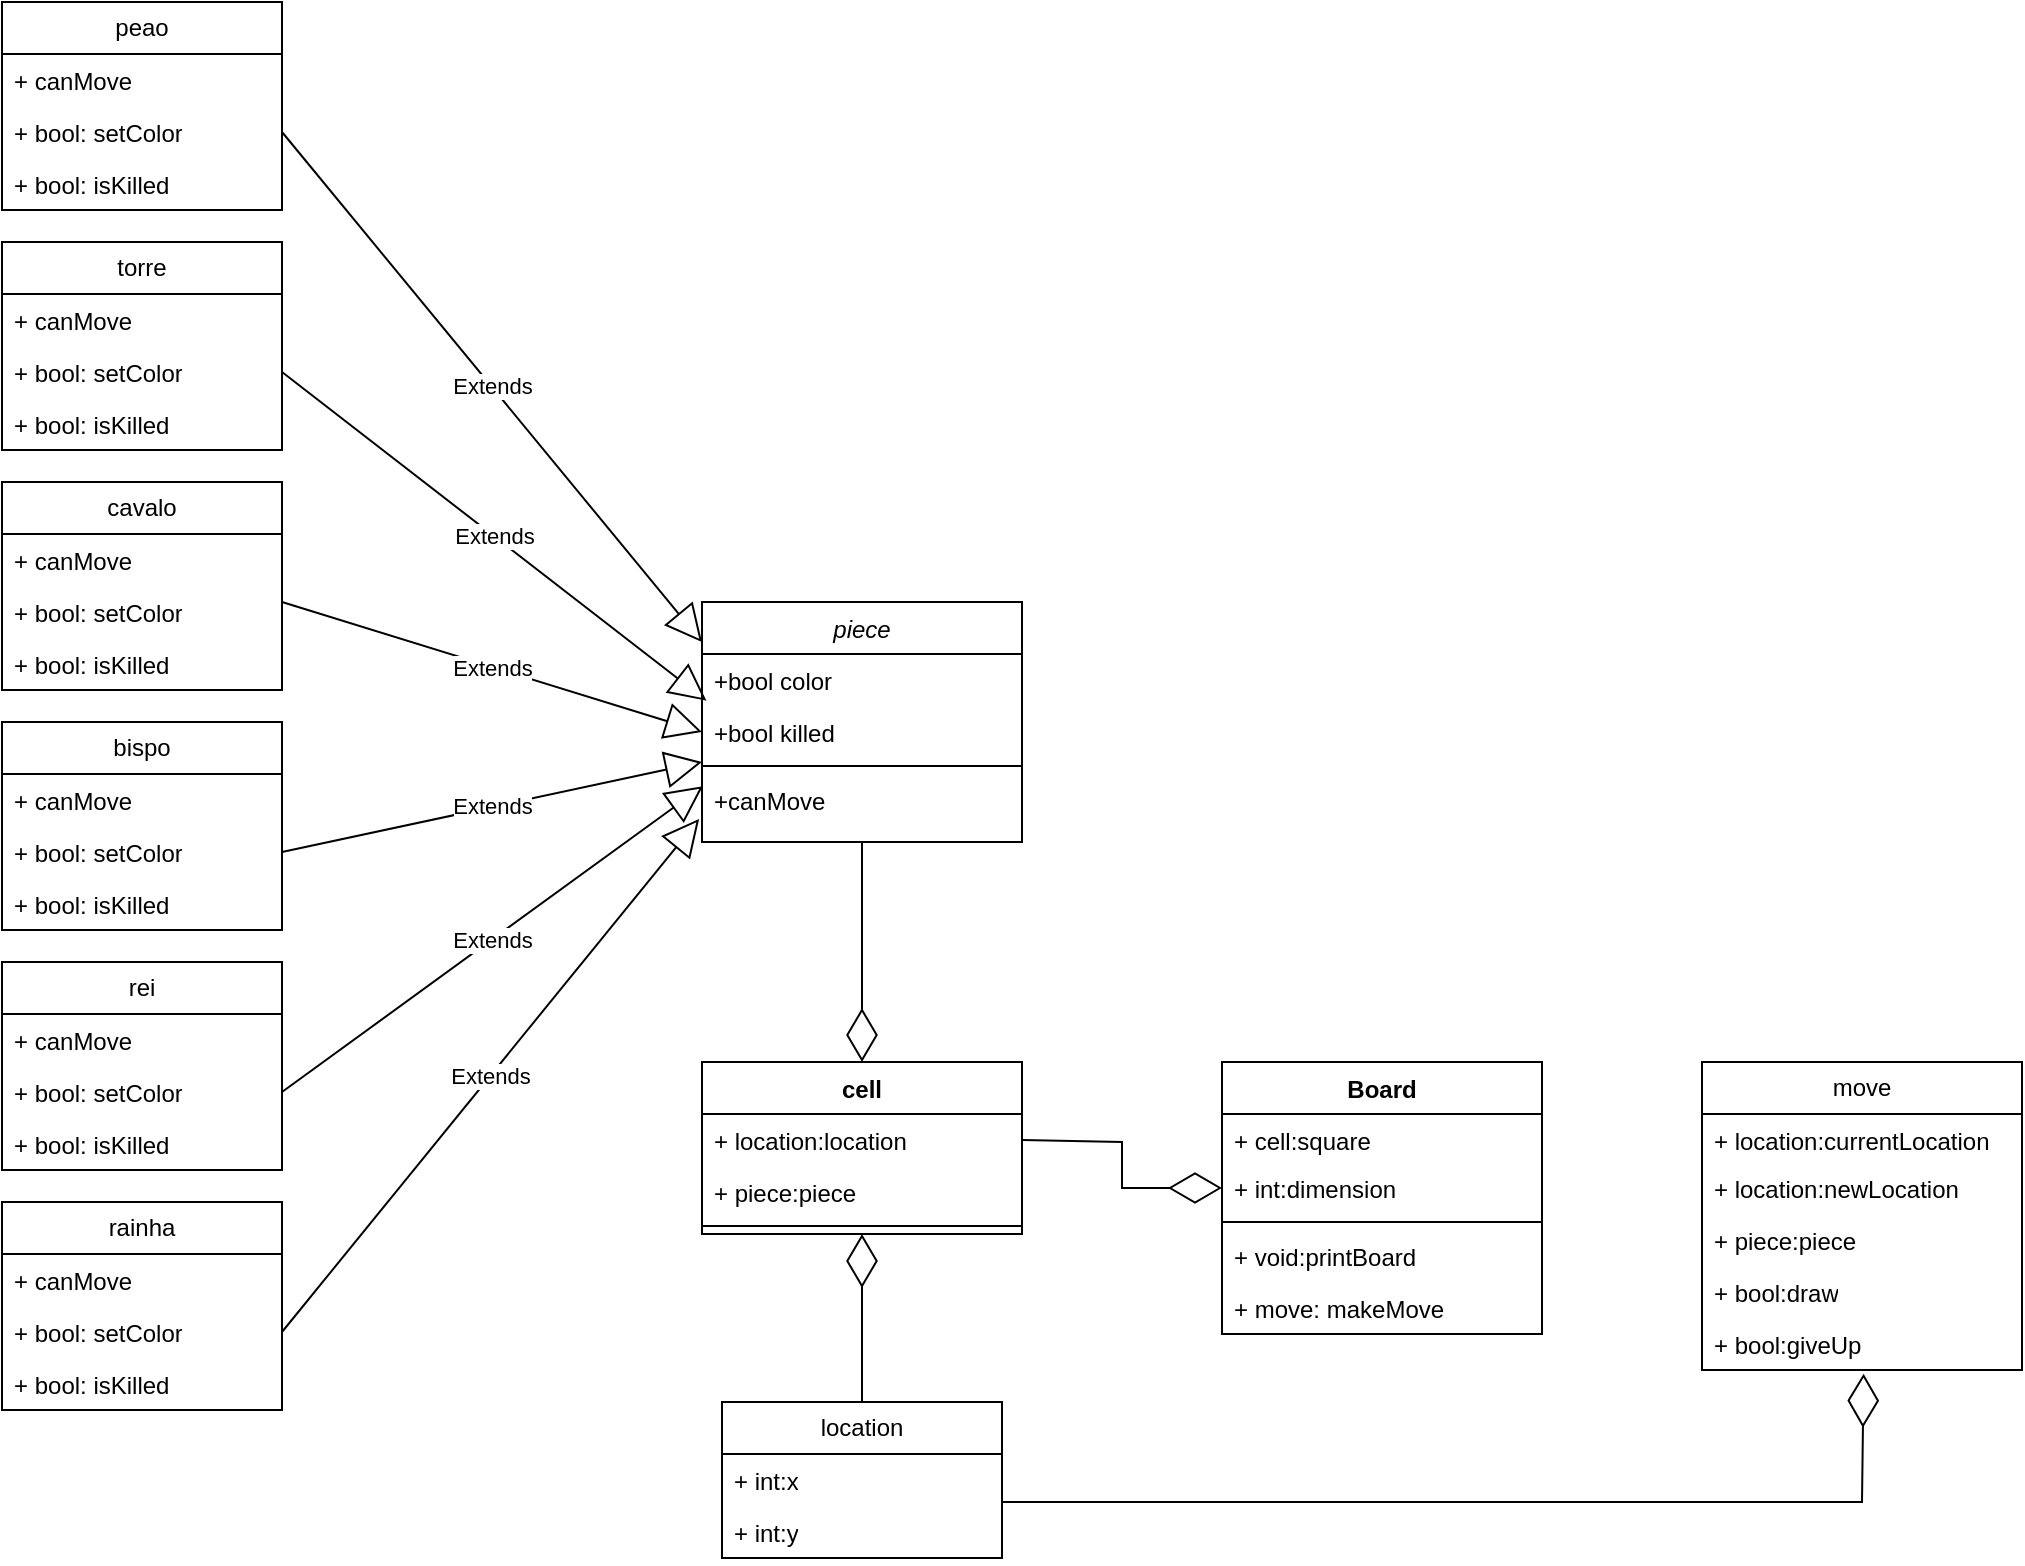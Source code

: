 <mxfile version="22.0.8" type="github">
  <diagram id="C5RBs43oDa-KdzZeNtuy" name="Page-1">
    <mxGraphModel dx="875" dy="465" grid="1" gridSize="10" guides="1" tooltips="1" connect="1" arrows="1" fold="1" page="1" pageScale="1" pageWidth="2336" pageHeight="1654" math="0" shadow="0">
      <root>
        <mxCell id="WIyWlLk6GJQsqaUBKTNV-0" />
        <mxCell id="WIyWlLk6GJQsqaUBKTNV-1" parent="WIyWlLk6GJQsqaUBKTNV-0" />
        <mxCell id="zkfFHV4jXpPFQw0GAbJ--0" value="piece" style="swimlane;fontStyle=2;align=center;verticalAlign=top;childLayout=stackLayout;horizontal=1;startSize=26;horizontalStack=0;resizeParent=1;resizeLast=0;collapsible=1;marginBottom=0;rounded=0;shadow=0;strokeWidth=1;" parent="WIyWlLk6GJQsqaUBKTNV-1" vertex="1">
          <mxGeometry x="430" y="380" width="160" height="120" as="geometry">
            <mxRectangle x="230" y="140" width="160" height="26" as="alternateBounds" />
          </mxGeometry>
        </mxCell>
        <mxCell id="zkfFHV4jXpPFQw0GAbJ--1" value="+bool color" style="text;align=left;verticalAlign=top;spacingLeft=4;spacingRight=4;overflow=hidden;rotatable=0;points=[[0,0.5],[1,0.5]];portConstraint=eastwest;" parent="zkfFHV4jXpPFQw0GAbJ--0" vertex="1">
          <mxGeometry y="26" width="160" height="26" as="geometry" />
        </mxCell>
        <mxCell id="zkfFHV4jXpPFQw0GAbJ--2" value="+bool killed" style="text;align=left;verticalAlign=top;spacingLeft=4;spacingRight=4;overflow=hidden;rotatable=0;points=[[0,0.5],[1,0.5]];portConstraint=eastwest;rounded=0;shadow=0;html=0;" parent="zkfFHV4jXpPFQw0GAbJ--0" vertex="1">
          <mxGeometry y="52" width="160" height="26" as="geometry" />
        </mxCell>
        <mxCell id="zkfFHV4jXpPFQw0GAbJ--4" value="" style="line;html=1;strokeWidth=1;align=left;verticalAlign=middle;spacingTop=-1;spacingLeft=3;spacingRight=3;rotatable=0;labelPosition=right;points=[];portConstraint=eastwest;" parent="zkfFHV4jXpPFQw0GAbJ--0" vertex="1">
          <mxGeometry y="78" width="160" height="8" as="geometry" />
        </mxCell>
        <mxCell id="zkfFHV4jXpPFQw0GAbJ--5" value="+canMove" style="text;align=left;verticalAlign=top;spacingLeft=4;spacingRight=4;overflow=hidden;rotatable=0;points=[[0,0.5],[1,0.5]];portConstraint=eastwest;" parent="zkfFHV4jXpPFQw0GAbJ--0" vertex="1">
          <mxGeometry y="86" width="160" height="26" as="geometry" />
        </mxCell>
        <mxCell id="_iD08qHTfmwDh8XU2xYa-1" value="cavalo" style="swimlane;fontStyle=0;childLayout=stackLayout;horizontal=1;startSize=26;fillColor=none;horizontalStack=0;resizeParent=1;resizeParentMax=0;resizeLast=0;collapsible=1;marginBottom=0;whiteSpace=wrap;html=1;" vertex="1" parent="WIyWlLk6GJQsqaUBKTNV-1">
          <mxGeometry x="80" y="320" width="140" height="104" as="geometry" />
        </mxCell>
        <mxCell id="_iD08qHTfmwDh8XU2xYa-2" value="+ canMove" style="text;strokeColor=none;fillColor=none;align=left;verticalAlign=top;spacingLeft=4;spacingRight=4;overflow=hidden;rotatable=0;points=[[0,0.5],[1,0.5]];portConstraint=eastwest;whiteSpace=wrap;html=1;" vertex="1" parent="_iD08qHTfmwDh8XU2xYa-1">
          <mxGeometry y="26" width="140" height="26" as="geometry" />
        </mxCell>
        <mxCell id="_iD08qHTfmwDh8XU2xYa-3" value="+ bool: setColor" style="text;strokeColor=none;fillColor=none;align=left;verticalAlign=top;spacingLeft=4;spacingRight=4;overflow=hidden;rotatable=0;points=[[0,0.5],[1,0.5]];portConstraint=eastwest;whiteSpace=wrap;html=1;" vertex="1" parent="_iD08qHTfmwDh8XU2xYa-1">
          <mxGeometry y="52" width="140" height="26" as="geometry" />
        </mxCell>
        <mxCell id="_iD08qHTfmwDh8XU2xYa-4" value="+ bool: isKilled" style="text;strokeColor=none;fillColor=none;align=left;verticalAlign=top;spacingLeft=4;spacingRight=4;overflow=hidden;rotatable=0;points=[[0,0.5],[1,0.5]];portConstraint=eastwest;whiteSpace=wrap;html=1;" vertex="1" parent="_iD08qHTfmwDh8XU2xYa-1">
          <mxGeometry y="78" width="140" height="26" as="geometry" />
        </mxCell>
        <mxCell id="_iD08qHTfmwDh8XU2xYa-6" value="bispo" style="swimlane;fontStyle=0;childLayout=stackLayout;horizontal=1;startSize=26;fillColor=none;horizontalStack=0;resizeParent=1;resizeParentMax=0;resizeLast=0;collapsible=1;marginBottom=0;whiteSpace=wrap;html=1;" vertex="1" parent="WIyWlLk6GJQsqaUBKTNV-1">
          <mxGeometry x="80" y="440" width="140" height="104" as="geometry" />
        </mxCell>
        <mxCell id="_iD08qHTfmwDh8XU2xYa-7" value="+ canMove" style="text;strokeColor=none;fillColor=none;align=left;verticalAlign=top;spacingLeft=4;spacingRight=4;overflow=hidden;rotatable=0;points=[[0,0.5],[1,0.5]];portConstraint=eastwest;whiteSpace=wrap;html=1;" vertex="1" parent="_iD08qHTfmwDh8XU2xYa-6">
          <mxGeometry y="26" width="140" height="26" as="geometry" />
        </mxCell>
        <mxCell id="_iD08qHTfmwDh8XU2xYa-8" value="+ bool: setColor" style="text;strokeColor=none;fillColor=none;align=left;verticalAlign=top;spacingLeft=4;spacingRight=4;overflow=hidden;rotatable=0;points=[[0,0.5],[1,0.5]];portConstraint=eastwest;whiteSpace=wrap;html=1;" vertex="1" parent="_iD08qHTfmwDh8XU2xYa-6">
          <mxGeometry y="52" width="140" height="26" as="geometry" />
        </mxCell>
        <mxCell id="_iD08qHTfmwDh8XU2xYa-9" value="+ bool: isKilled" style="text;strokeColor=none;fillColor=none;align=left;verticalAlign=top;spacingLeft=4;spacingRight=4;overflow=hidden;rotatable=0;points=[[0,0.5],[1,0.5]];portConstraint=eastwest;whiteSpace=wrap;html=1;" vertex="1" parent="_iD08qHTfmwDh8XU2xYa-6">
          <mxGeometry y="78" width="140" height="26" as="geometry" />
        </mxCell>
        <mxCell id="_iD08qHTfmwDh8XU2xYa-10" value="rei" style="swimlane;fontStyle=0;childLayout=stackLayout;horizontal=1;startSize=26;fillColor=none;horizontalStack=0;resizeParent=1;resizeParentMax=0;resizeLast=0;collapsible=1;marginBottom=0;whiteSpace=wrap;html=1;" vertex="1" parent="WIyWlLk6GJQsqaUBKTNV-1">
          <mxGeometry x="80" y="560" width="140" height="104" as="geometry" />
        </mxCell>
        <mxCell id="_iD08qHTfmwDh8XU2xYa-11" value="+ canMove" style="text;strokeColor=none;fillColor=none;align=left;verticalAlign=top;spacingLeft=4;spacingRight=4;overflow=hidden;rotatable=0;points=[[0,0.5],[1,0.5]];portConstraint=eastwest;whiteSpace=wrap;html=1;" vertex="1" parent="_iD08qHTfmwDh8XU2xYa-10">
          <mxGeometry y="26" width="140" height="26" as="geometry" />
        </mxCell>
        <mxCell id="_iD08qHTfmwDh8XU2xYa-12" value="+ bool: setColor" style="text;strokeColor=none;fillColor=none;align=left;verticalAlign=top;spacingLeft=4;spacingRight=4;overflow=hidden;rotatable=0;points=[[0,0.5],[1,0.5]];portConstraint=eastwest;whiteSpace=wrap;html=1;" vertex="1" parent="_iD08qHTfmwDh8XU2xYa-10">
          <mxGeometry y="52" width="140" height="26" as="geometry" />
        </mxCell>
        <mxCell id="_iD08qHTfmwDh8XU2xYa-13" value="+ bool: isKilled" style="text;strokeColor=none;fillColor=none;align=left;verticalAlign=top;spacingLeft=4;spacingRight=4;overflow=hidden;rotatable=0;points=[[0,0.5],[1,0.5]];portConstraint=eastwest;whiteSpace=wrap;html=1;" vertex="1" parent="_iD08qHTfmwDh8XU2xYa-10">
          <mxGeometry y="78" width="140" height="26" as="geometry" />
        </mxCell>
        <mxCell id="_iD08qHTfmwDh8XU2xYa-14" value="rainha" style="swimlane;fontStyle=0;childLayout=stackLayout;horizontal=1;startSize=26;fillColor=none;horizontalStack=0;resizeParent=1;resizeParentMax=0;resizeLast=0;collapsible=1;marginBottom=0;whiteSpace=wrap;html=1;" vertex="1" parent="WIyWlLk6GJQsqaUBKTNV-1">
          <mxGeometry x="80" y="680" width="140" height="104" as="geometry" />
        </mxCell>
        <mxCell id="_iD08qHTfmwDh8XU2xYa-15" value="+ canMove" style="text;strokeColor=none;fillColor=none;align=left;verticalAlign=top;spacingLeft=4;spacingRight=4;overflow=hidden;rotatable=0;points=[[0,0.5],[1,0.5]];portConstraint=eastwest;whiteSpace=wrap;html=1;" vertex="1" parent="_iD08qHTfmwDh8XU2xYa-14">
          <mxGeometry y="26" width="140" height="26" as="geometry" />
        </mxCell>
        <mxCell id="_iD08qHTfmwDh8XU2xYa-16" value="+ bool: setColor" style="text;strokeColor=none;fillColor=none;align=left;verticalAlign=top;spacingLeft=4;spacingRight=4;overflow=hidden;rotatable=0;points=[[0,0.5],[1,0.5]];portConstraint=eastwest;whiteSpace=wrap;html=1;" vertex="1" parent="_iD08qHTfmwDh8XU2xYa-14">
          <mxGeometry y="52" width="140" height="26" as="geometry" />
        </mxCell>
        <mxCell id="_iD08qHTfmwDh8XU2xYa-17" value="+ bool: isKilled" style="text;strokeColor=none;fillColor=none;align=left;verticalAlign=top;spacingLeft=4;spacingRight=4;overflow=hidden;rotatable=0;points=[[0,0.5],[1,0.5]];portConstraint=eastwest;whiteSpace=wrap;html=1;" vertex="1" parent="_iD08qHTfmwDh8XU2xYa-14">
          <mxGeometry y="78" width="140" height="26" as="geometry" />
        </mxCell>
        <mxCell id="_iD08qHTfmwDh8XU2xYa-18" value="torre" style="swimlane;fontStyle=0;childLayout=stackLayout;horizontal=1;startSize=26;fillColor=none;horizontalStack=0;resizeParent=1;resizeParentMax=0;resizeLast=0;collapsible=1;marginBottom=0;whiteSpace=wrap;html=1;" vertex="1" parent="WIyWlLk6GJQsqaUBKTNV-1">
          <mxGeometry x="80" y="200" width="140" height="104" as="geometry" />
        </mxCell>
        <mxCell id="_iD08qHTfmwDh8XU2xYa-19" value="+ canMove" style="text;strokeColor=none;fillColor=none;align=left;verticalAlign=top;spacingLeft=4;spacingRight=4;overflow=hidden;rotatable=0;points=[[0,0.5],[1,0.5]];portConstraint=eastwest;whiteSpace=wrap;html=1;" vertex="1" parent="_iD08qHTfmwDh8XU2xYa-18">
          <mxGeometry y="26" width="140" height="26" as="geometry" />
        </mxCell>
        <mxCell id="_iD08qHTfmwDh8XU2xYa-20" value="+ bool: setColor" style="text;strokeColor=none;fillColor=none;align=left;verticalAlign=top;spacingLeft=4;spacingRight=4;overflow=hidden;rotatable=0;points=[[0,0.5],[1,0.5]];portConstraint=eastwest;whiteSpace=wrap;html=1;" vertex="1" parent="_iD08qHTfmwDh8XU2xYa-18">
          <mxGeometry y="52" width="140" height="26" as="geometry" />
        </mxCell>
        <mxCell id="_iD08qHTfmwDh8XU2xYa-21" value="+ bool: isKilled" style="text;strokeColor=none;fillColor=none;align=left;verticalAlign=top;spacingLeft=4;spacingRight=4;overflow=hidden;rotatable=0;points=[[0,0.5],[1,0.5]];portConstraint=eastwest;whiteSpace=wrap;html=1;" vertex="1" parent="_iD08qHTfmwDh8XU2xYa-18">
          <mxGeometry y="78" width="140" height="26" as="geometry" />
        </mxCell>
        <mxCell id="_iD08qHTfmwDh8XU2xYa-22" value="peao" style="swimlane;fontStyle=0;childLayout=stackLayout;horizontal=1;startSize=26;fillColor=none;horizontalStack=0;resizeParent=1;resizeParentMax=0;resizeLast=0;collapsible=1;marginBottom=0;whiteSpace=wrap;html=1;" vertex="1" parent="WIyWlLk6GJQsqaUBKTNV-1">
          <mxGeometry x="80" y="80" width="140" height="104" as="geometry" />
        </mxCell>
        <mxCell id="_iD08qHTfmwDh8XU2xYa-23" value="+ canMove" style="text;strokeColor=none;fillColor=none;align=left;verticalAlign=top;spacingLeft=4;spacingRight=4;overflow=hidden;rotatable=0;points=[[0,0.5],[1,0.5]];portConstraint=eastwest;whiteSpace=wrap;html=1;" vertex="1" parent="_iD08qHTfmwDh8XU2xYa-22">
          <mxGeometry y="26" width="140" height="26" as="geometry" />
        </mxCell>
        <mxCell id="_iD08qHTfmwDh8XU2xYa-24" value="+ bool: setColor" style="text;strokeColor=none;fillColor=none;align=left;verticalAlign=top;spacingLeft=4;spacingRight=4;overflow=hidden;rotatable=0;points=[[0,0.5],[1,0.5]];portConstraint=eastwest;whiteSpace=wrap;html=1;" vertex="1" parent="_iD08qHTfmwDh8XU2xYa-22">
          <mxGeometry y="52" width="140" height="26" as="geometry" />
        </mxCell>
        <mxCell id="_iD08qHTfmwDh8XU2xYa-25" value="+ bool: isKilled" style="text;strokeColor=none;fillColor=none;align=left;verticalAlign=top;spacingLeft=4;spacingRight=4;overflow=hidden;rotatable=0;points=[[0,0.5],[1,0.5]];portConstraint=eastwest;whiteSpace=wrap;html=1;" vertex="1" parent="_iD08qHTfmwDh8XU2xYa-22">
          <mxGeometry y="78" width="140" height="26" as="geometry" />
        </mxCell>
        <mxCell id="_iD08qHTfmwDh8XU2xYa-27" value="Extends" style="endArrow=block;endSize=16;endFill=0;html=1;rounded=0;entryX=0;entryY=0.5;entryDx=0;entryDy=0;" edge="1" parent="WIyWlLk6GJQsqaUBKTNV-1" target="zkfFHV4jXpPFQw0GAbJ--2">
          <mxGeometry width="160" relative="1" as="geometry">
            <mxPoint x="220" y="380" as="sourcePoint" />
            <mxPoint x="360" y="380" as="targetPoint" />
            <Array as="points" />
          </mxGeometry>
        </mxCell>
        <mxCell id="_iD08qHTfmwDh8XU2xYa-29" value="Extends" style="endArrow=block;endSize=16;endFill=0;html=1;rounded=0;exitX=1;exitY=0.5;exitDx=0;exitDy=0;entryX=0;entryY=1.077;entryDx=0;entryDy=0;entryPerimeter=0;" edge="1" parent="WIyWlLk6GJQsqaUBKTNV-1" source="_iD08qHTfmwDh8XU2xYa-8" target="zkfFHV4jXpPFQw0GAbJ--2">
          <mxGeometry width="160" relative="1" as="geometry">
            <mxPoint x="200" y="380" as="sourcePoint" />
            <mxPoint x="360" y="380" as="targetPoint" />
          </mxGeometry>
        </mxCell>
        <mxCell id="_iD08qHTfmwDh8XU2xYa-30" value="Extends" style="endArrow=block;endSize=16;endFill=0;html=1;rounded=0;exitX=1;exitY=0.5;exitDx=0;exitDy=0;entryX=0.003;entryY=0.234;entryDx=0;entryDy=0;entryPerimeter=0;" edge="1" parent="WIyWlLk6GJQsqaUBKTNV-1" source="_iD08qHTfmwDh8XU2xYa-12" target="zkfFHV4jXpPFQw0GAbJ--5">
          <mxGeometry width="160" relative="1" as="geometry">
            <mxPoint x="230" y="515" as="sourcePoint" />
            <mxPoint x="430" y="480" as="targetPoint" />
          </mxGeometry>
        </mxCell>
        <mxCell id="_iD08qHTfmwDh8XU2xYa-31" value="Extends" style="endArrow=block;endSize=16;endFill=0;html=1;rounded=0;exitX=1;exitY=0.5;exitDx=0;exitDy=0;entryX=-0.009;entryY=0.864;entryDx=0;entryDy=0;entryPerimeter=0;" edge="1" parent="WIyWlLk6GJQsqaUBKTNV-1" source="_iD08qHTfmwDh8XU2xYa-16" target="zkfFHV4jXpPFQw0GAbJ--5">
          <mxGeometry width="160" relative="1" as="geometry">
            <mxPoint x="240" y="525" as="sourcePoint" />
            <mxPoint x="450" y="490" as="targetPoint" />
          </mxGeometry>
        </mxCell>
        <mxCell id="_iD08qHTfmwDh8XU2xYa-33" value="Extends" style="endArrow=block;endSize=16;endFill=0;html=1;rounded=0;exitX=1;exitY=0.5;exitDx=0;exitDy=0;entryX=0.014;entryY=0.899;entryDx=0;entryDy=0;entryPerimeter=0;" edge="1" parent="WIyWlLk6GJQsqaUBKTNV-1" source="_iD08qHTfmwDh8XU2xYa-20" target="zkfFHV4jXpPFQw0GAbJ--1">
          <mxGeometry width="160" relative="1" as="geometry">
            <mxPoint x="250" y="535" as="sourcePoint" />
            <mxPoint x="460" y="500" as="targetPoint" />
          </mxGeometry>
        </mxCell>
        <mxCell id="_iD08qHTfmwDh8XU2xYa-34" value="Extends" style="endArrow=block;endSize=16;endFill=0;html=1;rounded=0;exitX=1;exitY=0.5;exitDx=0;exitDy=0;entryX=0;entryY=0.167;entryDx=0;entryDy=0;entryPerimeter=0;" edge="1" parent="WIyWlLk6GJQsqaUBKTNV-1" source="_iD08qHTfmwDh8XU2xYa-24" target="zkfFHV4jXpPFQw0GAbJ--0">
          <mxGeometry width="160" relative="1" as="geometry">
            <mxPoint x="260" y="545" as="sourcePoint" />
            <mxPoint x="470" y="510" as="targetPoint" />
          </mxGeometry>
        </mxCell>
        <mxCell id="_iD08qHTfmwDh8XU2xYa-35" value="Board" style="swimlane;fontStyle=1;align=center;verticalAlign=top;childLayout=stackLayout;horizontal=1;startSize=26;horizontalStack=0;resizeParent=1;resizeParentMax=0;resizeLast=0;collapsible=1;marginBottom=0;whiteSpace=wrap;html=1;" vertex="1" parent="WIyWlLk6GJQsqaUBKTNV-1">
          <mxGeometry x="690" y="610" width="160" height="136" as="geometry" />
        </mxCell>
        <mxCell id="_iD08qHTfmwDh8XU2xYa-36" value="+ cell:square" style="text;strokeColor=none;fillColor=none;align=left;verticalAlign=top;spacingLeft=4;spacingRight=4;overflow=hidden;rotatable=0;points=[[0,0.5],[1,0.5]];portConstraint=eastwest;whiteSpace=wrap;html=1;" vertex="1" parent="_iD08qHTfmwDh8XU2xYa-35">
          <mxGeometry y="26" width="160" height="24" as="geometry" />
        </mxCell>
        <mxCell id="_iD08qHTfmwDh8XU2xYa-39" value="+ int:dimension" style="text;strokeColor=none;fillColor=none;align=left;verticalAlign=top;spacingLeft=4;spacingRight=4;overflow=hidden;rotatable=0;points=[[0,0.5],[1,0.5]];portConstraint=eastwest;whiteSpace=wrap;html=1;" vertex="1" parent="_iD08qHTfmwDh8XU2xYa-35">
          <mxGeometry y="50" width="160" height="26" as="geometry" />
        </mxCell>
        <mxCell id="_iD08qHTfmwDh8XU2xYa-37" value="" style="line;strokeWidth=1;fillColor=none;align=left;verticalAlign=middle;spacingTop=-1;spacingLeft=3;spacingRight=3;rotatable=0;labelPosition=right;points=[];portConstraint=eastwest;strokeColor=inherit;" vertex="1" parent="_iD08qHTfmwDh8XU2xYa-35">
          <mxGeometry y="76" width="160" height="8" as="geometry" />
        </mxCell>
        <mxCell id="_iD08qHTfmwDh8XU2xYa-38" value="+ void:printBoard" style="text;strokeColor=none;fillColor=none;align=left;verticalAlign=top;spacingLeft=4;spacingRight=4;overflow=hidden;rotatable=0;points=[[0,0.5],[1,0.5]];portConstraint=eastwest;whiteSpace=wrap;html=1;" vertex="1" parent="_iD08qHTfmwDh8XU2xYa-35">
          <mxGeometry y="84" width="160" height="26" as="geometry" />
        </mxCell>
        <mxCell id="_iD08qHTfmwDh8XU2xYa-40" value="+ move: makeMove" style="text;strokeColor=none;fillColor=none;align=left;verticalAlign=top;spacingLeft=4;spacingRight=4;overflow=hidden;rotatable=0;points=[[0,0.5],[1,0.5]];portConstraint=eastwest;whiteSpace=wrap;html=1;" vertex="1" parent="_iD08qHTfmwDh8XU2xYa-35">
          <mxGeometry y="110" width="160" height="26" as="geometry" />
        </mxCell>
        <mxCell id="_iD08qHTfmwDh8XU2xYa-41" value="cell" style="swimlane;fontStyle=1;align=center;verticalAlign=top;childLayout=stackLayout;horizontal=1;startSize=26;horizontalStack=0;resizeParent=1;resizeParentMax=0;resizeLast=0;collapsible=1;marginBottom=0;whiteSpace=wrap;html=1;" vertex="1" parent="WIyWlLk6GJQsqaUBKTNV-1">
          <mxGeometry x="430" y="610" width="160" height="86" as="geometry" />
        </mxCell>
        <mxCell id="_iD08qHTfmwDh8XU2xYa-42" value="+ location:location" style="text;strokeColor=none;fillColor=none;align=left;verticalAlign=top;spacingLeft=4;spacingRight=4;overflow=hidden;rotatable=0;points=[[0,0.5],[1,0.5]];portConstraint=eastwest;whiteSpace=wrap;html=1;" vertex="1" parent="_iD08qHTfmwDh8XU2xYa-41">
          <mxGeometry y="26" width="160" height="26" as="geometry" />
        </mxCell>
        <mxCell id="_iD08qHTfmwDh8XU2xYa-45" value="+ piece:piece" style="text;strokeColor=none;fillColor=none;align=left;verticalAlign=top;spacingLeft=4;spacingRight=4;overflow=hidden;rotatable=0;points=[[0,0.5],[1,0.5]];portConstraint=eastwest;whiteSpace=wrap;html=1;" vertex="1" parent="_iD08qHTfmwDh8XU2xYa-41">
          <mxGeometry y="52" width="160" height="26" as="geometry" />
        </mxCell>
        <mxCell id="_iD08qHTfmwDh8XU2xYa-43" value="" style="line;strokeWidth=1;fillColor=none;align=left;verticalAlign=middle;spacingTop=-1;spacingLeft=3;spacingRight=3;rotatable=0;labelPosition=right;points=[];portConstraint=eastwest;strokeColor=inherit;" vertex="1" parent="_iD08qHTfmwDh8XU2xYa-41">
          <mxGeometry y="78" width="160" height="8" as="geometry" />
        </mxCell>
        <mxCell id="_iD08qHTfmwDh8XU2xYa-46" value="location" style="swimlane;fontStyle=0;childLayout=stackLayout;horizontal=1;startSize=26;fillColor=none;horizontalStack=0;resizeParent=1;resizeParentMax=0;resizeLast=0;collapsible=1;marginBottom=0;whiteSpace=wrap;html=1;" vertex="1" parent="WIyWlLk6GJQsqaUBKTNV-1">
          <mxGeometry x="440" y="780" width="140" height="78" as="geometry" />
        </mxCell>
        <mxCell id="_iD08qHTfmwDh8XU2xYa-47" value="+ int:x" style="text;strokeColor=none;fillColor=none;align=left;verticalAlign=top;spacingLeft=4;spacingRight=4;overflow=hidden;rotatable=0;points=[[0,0.5],[1,0.5]];portConstraint=eastwest;whiteSpace=wrap;html=1;" vertex="1" parent="_iD08qHTfmwDh8XU2xYa-46">
          <mxGeometry y="26" width="140" height="26" as="geometry" />
        </mxCell>
        <mxCell id="_iD08qHTfmwDh8XU2xYa-48" value="+ int:y" style="text;strokeColor=none;fillColor=none;align=left;verticalAlign=top;spacingLeft=4;spacingRight=4;overflow=hidden;rotatable=0;points=[[0,0.5],[1,0.5]];portConstraint=eastwest;whiteSpace=wrap;html=1;" vertex="1" parent="_iD08qHTfmwDh8XU2xYa-46">
          <mxGeometry y="52" width="140" height="26" as="geometry" />
        </mxCell>
        <mxCell id="_iD08qHTfmwDh8XU2xYa-50" value="move" style="swimlane;fontStyle=0;childLayout=stackLayout;horizontal=1;startSize=26;fillColor=none;horizontalStack=0;resizeParent=1;resizeParentMax=0;resizeLast=0;collapsible=1;marginBottom=0;whiteSpace=wrap;html=1;" vertex="1" parent="WIyWlLk6GJQsqaUBKTNV-1">
          <mxGeometry x="930" y="610" width="160" height="154" as="geometry" />
        </mxCell>
        <mxCell id="_iD08qHTfmwDh8XU2xYa-51" value="+ location:currentLocation" style="text;strokeColor=none;fillColor=none;align=left;verticalAlign=top;spacingLeft=4;spacingRight=4;overflow=hidden;rotatable=0;points=[[0,0.5],[1,0.5]];portConstraint=eastwest;whiteSpace=wrap;html=1;" vertex="1" parent="_iD08qHTfmwDh8XU2xYa-50">
          <mxGeometry y="26" width="160" height="24" as="geometry" />
        </mxCell>
        <mxCell id="_iD08qHTfmwDh8XU2xYa-52" value="+ location:newLocation" style="text;strokeColor=none;fillColor=none;align=left;verticalAlign=top;spacingLeft=4;spacingRight=4;overflow=hidden;rotatable=0;points=[[0,0.5],[1,0.5]];portConstraint=eastwest;whiteSpace=wrap;html=1;" vertex="1" parent="_iD08qHTfmwDh8XU2xYa-50">
          <mxGeometry y="50" width="160" height="26" as="geometry" />
        </mxCell>
        <mxCell id="_iD08qHTfmwDh8XU2xYa-53" value="+ piece:piece" style="text;strokeColor=none;fillColor=none;align=left;verticalAlign=top;spacingLeft=4;spacingRight=4;overflow=hidden;rotatable=0;points=[[0,0.5],[1,0.5]];portConstraint=eastwest;whiteSpace=wrap;html=1;" vertex="1" parent="_iD08qHTfmwDh8XU2xYa-50">
          <mxGeometry y="76" width="160" height="26" as="geometry" />
        </mxCell>
        <mxCell id="_iD08qHTfmwDh8XU2xYa-54" value="+ bool:draw" style="text;strokeColor=none;fillColor=none;align=left;verticalAlign=top;spacingLeft=4;spacingRight=4;overflow=hidden;rotatable=0;points=[[0,0.5],[1,0.5]];portConstraint=eastwest;whiteSpace=wrap;html=1;" vertex="1" parent="_iD08qHTfmwDh8XU2xYa-50">
          <mxGeometry y="102" width="160" height="26" as="geometry" />
        </mxCell>
        <mxCell id="_iD08qHTfmwDh8XU2xYa-55" value="+ bool:giveUp" style="text;strokeColor=none;fillColor=none;align=left;verticalAlign=top;spacingLeft=4;spacingRight=4;overflow=hidden;rotatable=0;points=[[0,0.5],[1,0.5]];portConstraint=eastwest;whiteSpace=wrap;html=1;" vertex="1" parent="_iD08qHTfmwDh8XU2xYa-50">
          <mxGeometry y="128" width="160" height="26" as="geometry" />
        </mxCell>
        <mxCell id="_iD08qHTfmwDh8XU2xYa-56" value="" style="endArrow=diamondThin;endFill=0;endSize=24;html=1;rounded=0;exitX=0.5;exitY=1;exitDx=0;exitDy=0;entryX=0.5;entryY=0;entryDx=0;entryDy=0;" edge="1" parent="WIyWlLk6GJQsqaUBKTNV-1" source="zkfFHV4jXpPFQw0GAbJ--0" target="_iD08qHTfmwDh8XU2xYa-41">
          <mxGeometry width="160" relative="1" as="geometry">
            <mxPoint x="690" y="610" as="sourcePoint" />
            <mxPoint x="850" y="610" as="targetPoint" />
          </mxGeometry>
        </mxCell>
        <mxCell id="_iD08qHTfmwDh8XU2xYa-57" value="" style="endArrow=diamondThin;endFill=0;endSize=24;html=1;rounded=0;entryX=0;entryY=0.5;entryDx=0;entryDy=0;exitX=1;exitY=0.5;exitDx=0;exitDy=0;" edge="1" parent="WIyWlLk6GJQsqaUBKTNV-1" source="_iD08qHTfmwDh8XU2xYa-42" target="_iD08qHTfmwDh8XU2xYa-39">
          <mxGeometry width="160" relative="1" as="geometry">
            <mxPoint x="590" y="660" as="sourcePoint" />
            <mxPoint x="850" y="650" as="targetPoint" />
            <Array as="points">
              <mxPoint x="640" y="650" />
              <mxPoint x="640" y="673" />
            </Array>
          </mxGeometry>
        </mxCell>
        <mxCell id="_iD08qHTfmwDh8XU2xYa-58" value="" style="endArrow=diamondThin;endFill=0;endSize=24;html=1;rounded=0;exitX=0.5;exitY=0;exitDx=0;exitDy=0;entryX=0.5;entryY=1;entryDx=0;entryDy=0;" edge="1" parent="WIyWlLk6GJQsqaUBKTNV-1" source="_iD08qHTfmwDh8XU2xYa-46" target="_iD08qHTfmwDh8XU2xYa-41">
          <mxGeometry width="160" relative="1" as="geometry">
            <mxPoint x="690" y="650" as="sourcePoint" />
            <mxPoint x="850" y="650" as="targetPoint" />
          </mxGeometry>
        </mxCell>
        <mxCell id="_iD08qHTfmwDh8XU2xYa-59" value="" style="endArrow=diamondThin;endFill=0;endSize=24;html=1;rounded=0;entryX=0.505;entryY=1.071;entryDx=0;entryDy=0;entryPerimeter=0;" edge="1" parent="WIyWlLk6GJQsqaUBKTNV-1" target="_iD08qHTfmwDh8XU2xYa-55">
          <mxGeometry width="160" relative="1" as="geometry">
            <mxPoint x="580" y="830" as="sourcePoint" />
            <mxPoint x="850" y="650" as="targetPoint" />
            <Array as="points">
              <mxPoint x="1010" y="830" />
            </Array>
          </mxGeometry>
        </mxCell>
      </root>
    </mxGraphModel>
  </diagram>
</mxfile>
